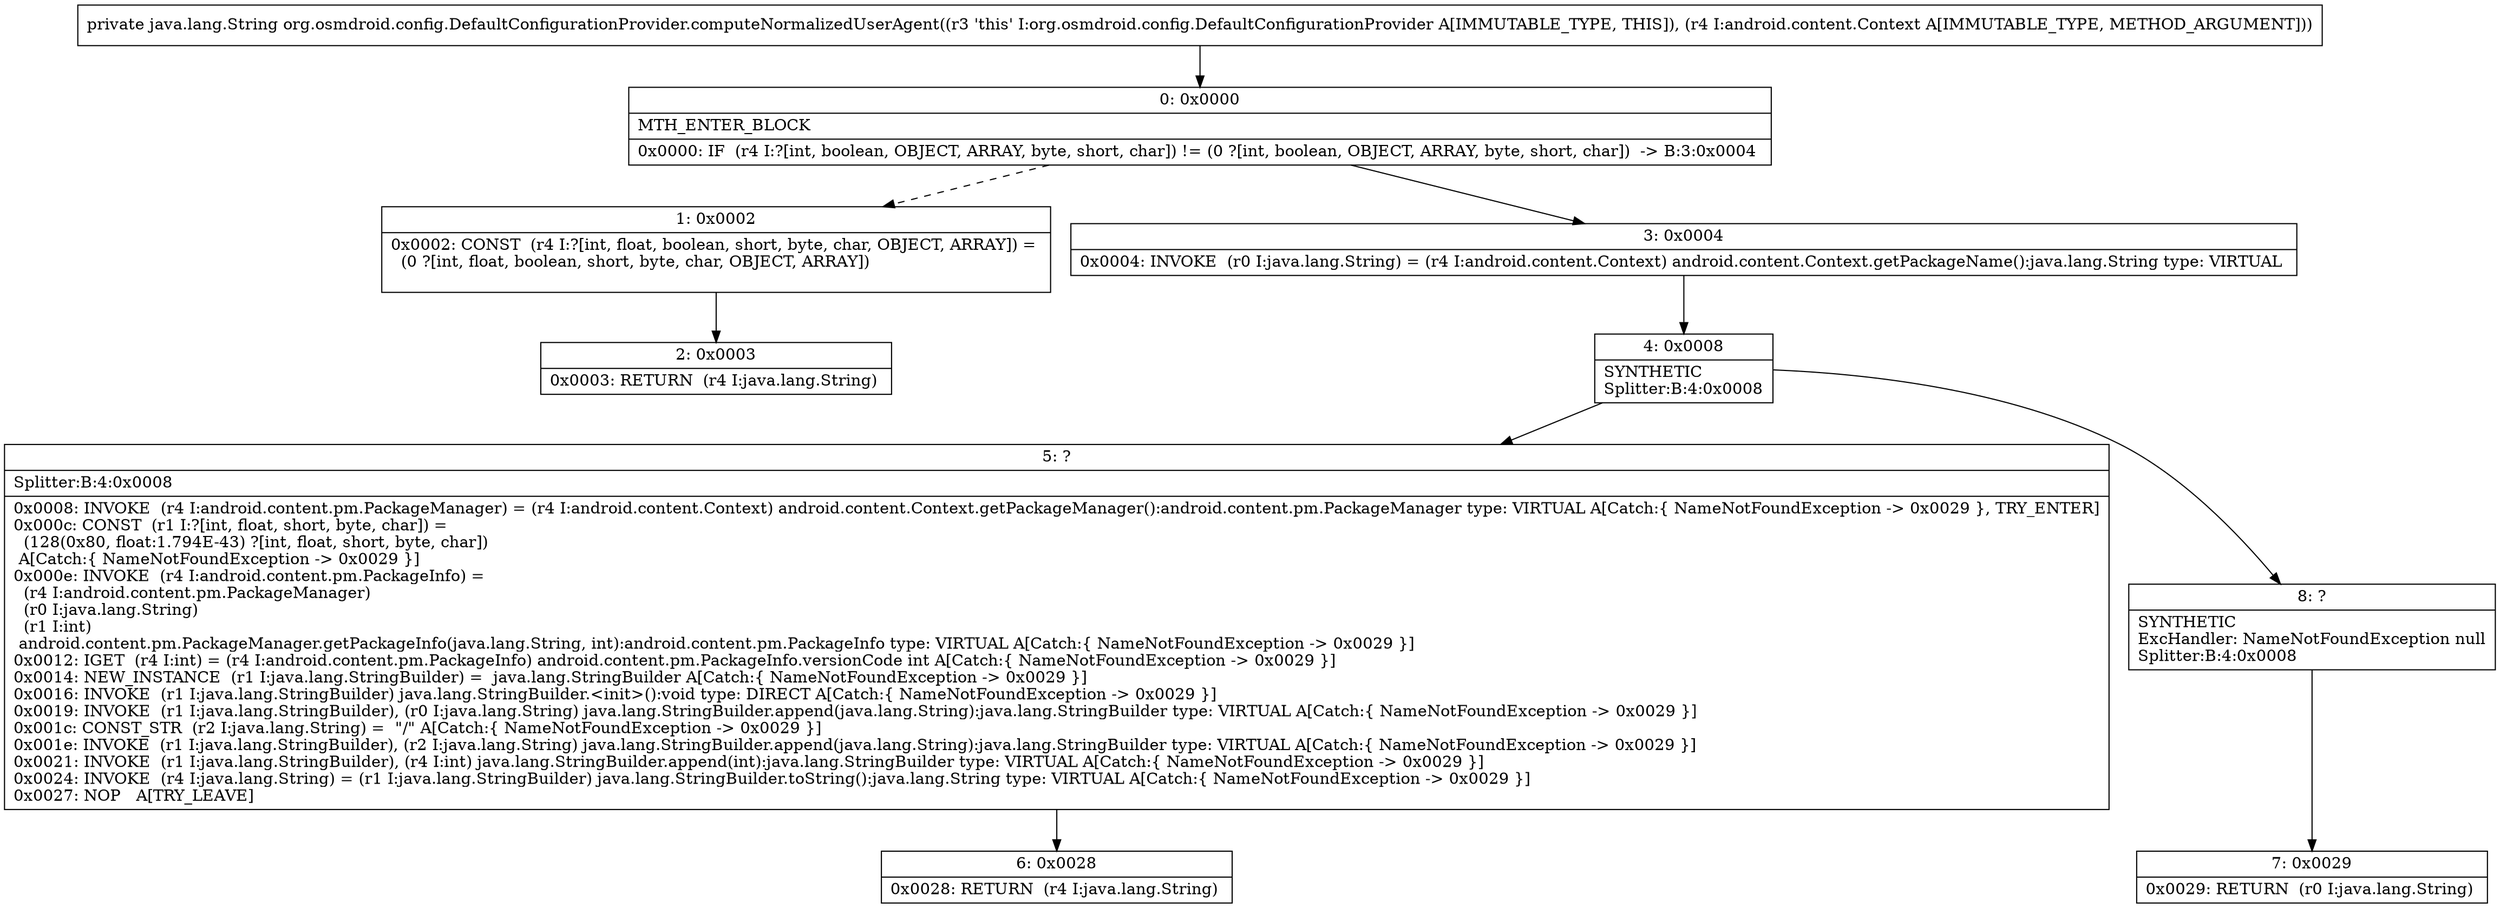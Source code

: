 digraph "CFG fororg.osmdroid.config.DefaultConfigurationProvider.computeNormalizedUserAgent(Landroid\/content\/Context;)Ljava\/lang\/String;" {
Node_0 [shape=record,label="{0\:\ 0x0000|MTH_ENTER_BLOCK\l|0x0000: IF  (r4 I:?[int, boolean, OBJECT, ARRAY, byte, short, char]) != (0 ?[int, boolean, OBJECT, ARRAY, byte, short, char])  \-\> B:3:0x0004 \l}"];
Node_1 [shape=record,label="{1\:\ 0x0002|0x0002: CONST  (r4 I:?[int, float, boolean, short, byte, char, OBJECT, ARRAY]) = \l  (0 ?[int, float, boolean, short, byte, char, OBJECT, ARRAY])\l \l}"];
Node_2 [shape=record,label="{2\:\ 0x0003|0x0003: RETURN  (r4 I:java.lang.String) \l}"];
Node_3 [shape=record,label="{3\:\ 0x0004|0x0004: INVOKE  (r0 I:java.lang.String) = (r4 I:android.content.Context) android.content.Context.getPackageName():java.lang.String type: VIRTUAL \l}"];
Node_4 [shape=record,label="{4\:\ 0x0008|SYNTHETIC\lSplitter:B:4:0x0008\l}"];
Node_5 [shape=record,label="{5\:\ ?|Splitter:B:4:0x0008\l|0x0008: INVOKE  (r4 I:android.content.pm.PackageManager) = (r4 I:android.content.Context) android.content.Context.getPackageManager():android.content.pm.PackageManager type: VIRTUAL A[Catch:\{ NameNotFoundException \-\> 0x0029 \}, TRY_ENTER]\l0x000c: CONST  (r1 I:?[int, float, short, byte, char]) = \l  (128(0x80, float:1.794E\-43) ?[int, float, short, byte, char])\l A[Catch:\{ NameNotFoundException \-\> 0x0029 \}]\l0x000e: INVOKE  (r4 I:android.content.pm.PackageInfo) = \l  (r4 I:android.content.pm.PackageManager)\l  (r0 I:java.lang.String)\l  (r1 I:int)\l android.content.pm.PackageManager.getPackageInfo(java.lang.String, int):android.content.pm.PackageInfo type: VIRTUAL A[Catch:\{ NameNotFoundException \-\> 0x0029 \}]\l0x0012: IGET  (r4 I:int) = (r4 I:android.content.pm.PackageInfo) android.content.pm.PackageInfo.versionCode int A[Catch:\{ NameNotFoundException \-\> 0x0029 \}]\l0x0014: NEW_INSTANCE  (r1 I:java.lang.StringBuilder) =  java.lang.StringBuilder A[Catch:\{ NameNotFoundException \-\> 0x0029 \}]\l0x0016: INVOKE  (r1 I:java.lang.StringBuilder) java.lang.StringBuilder.\<init\>():void type: DIRECT A[Catch:\{ NameNotFoundException \-\> 0x0029 \}]\l0x0019: INVOKE  (r1 I:java.lang.StringBuilder), (r0 I:java.lang.String) java.lang.StringBuilder.append(java.lang.String):java.lang.StringBuilder type: VIRTUAL A[Catch:\{ NameNotFoundException \-\> 0x0029 \}]\l0x001c: CONST_STR  (r2 I:java.lang.String) =  \"\/\" A[Catch:\{ NameNotFoundException \-\> 0x0029 \}]\l0x001e: INVOKE  (r1 I:java.lang.StringBuilder), (r2 I:java.lang.String) java.lang.StringBuilder.append(java.lang.String):java.lang.StringBuilder type: VIRTUAL A[Catch:\{ NameNotFoundException \-\> 0x0029 \}]\l0x0021: INVOKE  (r1 I:java.lang.StringBuilder), (r4 I:int) java.lang.StringBuilder.append(int):java.lang.StringBuilder type: VIRTUAL A[Catch:\{ NameNotFoundException \-\> 0x0029 \}]\l0x0024: INVOKE  (r4 I:java.lang.String) = (r1 I:java.lang.StringBuilder) java.lang.StringBuilder.toString():java.lang.String type: VIRTUAL A[Catch:\{ NameNotFoundException \-\> 0x0029 \}]\l0x0027: NOP   A[TRY_LEAVE]\l}"];
Node_6 [shape=record,label="{6\:\ 0x0028|0x0028: RETURN  (r4 I:java.lang.String) \l}"];
Node_7 [shape=record,label="{7\:\ 0x0029|0x0029: RETURN  (r0 I:java.lang.String) \l}"];
Node_8 [shape=record,label="{8\:\ ?|SYNTHETIC\lExcHandler: NameNotFoundException null\lSplitter:B:4:0x0008\l}"];
MethodNode[shape=record,label="{private java.lang.String org.osmdroid.config.DefaultConfigurationProvider.computeNormalizedUserAgent((r3 'this' I:org.osmdroid.config.DefaultConfigurationProvider A[IMMUTABLE_TYPE, THIS]), (r4 I:android.content.Context A[IMMUTABLE_TYPE, METHOD_ARGUMENT])) }"];
MethodNode -> Node_0;
Node_0 -> Node_1[style=dashed];
Node_0 -> Node_3;
Node_1 -> Node_2;
Node_3 -> Node_4;
Node_4 -> Node_5;
Node_4 -> Node_8;
Node_5 -> Node_6;
Node_8 -> Node_7;
}

